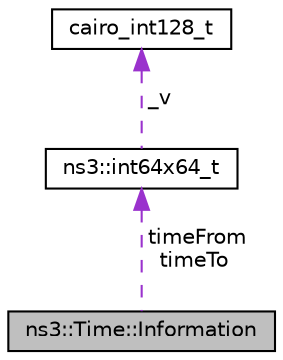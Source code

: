 digraph "ns3::Time::Information"
{
 // LATEX_PDF_SIZE
  edge [fontname="Helvetica",fontsize="10",labelfontname="Helvetica",labelfontsize="10"];
  node [fontname="Helvetica",fontsize="10",shape=record];
  Node1 [label="ns3::Time::Information",height=0.2,width=0.4,color="black", fillcolor="grey75", style="filled", fontcolor="black",tooltip="How to convert between other units and the current unit."];
  Node2 -> Node1 [dir="back",color="darkorchid3",fontsize="10",style="dashed",label=" timeFrom\ntimeTo" ,fontname="Helvetica"];
  Node2 [label="ns3::int64x64_t",height=0.2,width=0.4,color="black", fillcolor="white", style="filled",URL="$classns3_1_1int64x64__t.html",tooltip="High precision numerical type, implementing Q64.64 fixed precision."];
  Node3 -> Node2 [dir="back",color="darkorchid3",fontsize="10",style="dashed",label=" _v" ,fontname="Helvetica"];
  Node3 [label="cairo_int128_t",height=0.2,width=0.4,color="black", fillcolor="white", style="filled",URL="$structcairo__int128__t.html",tooltip=" "];
}
